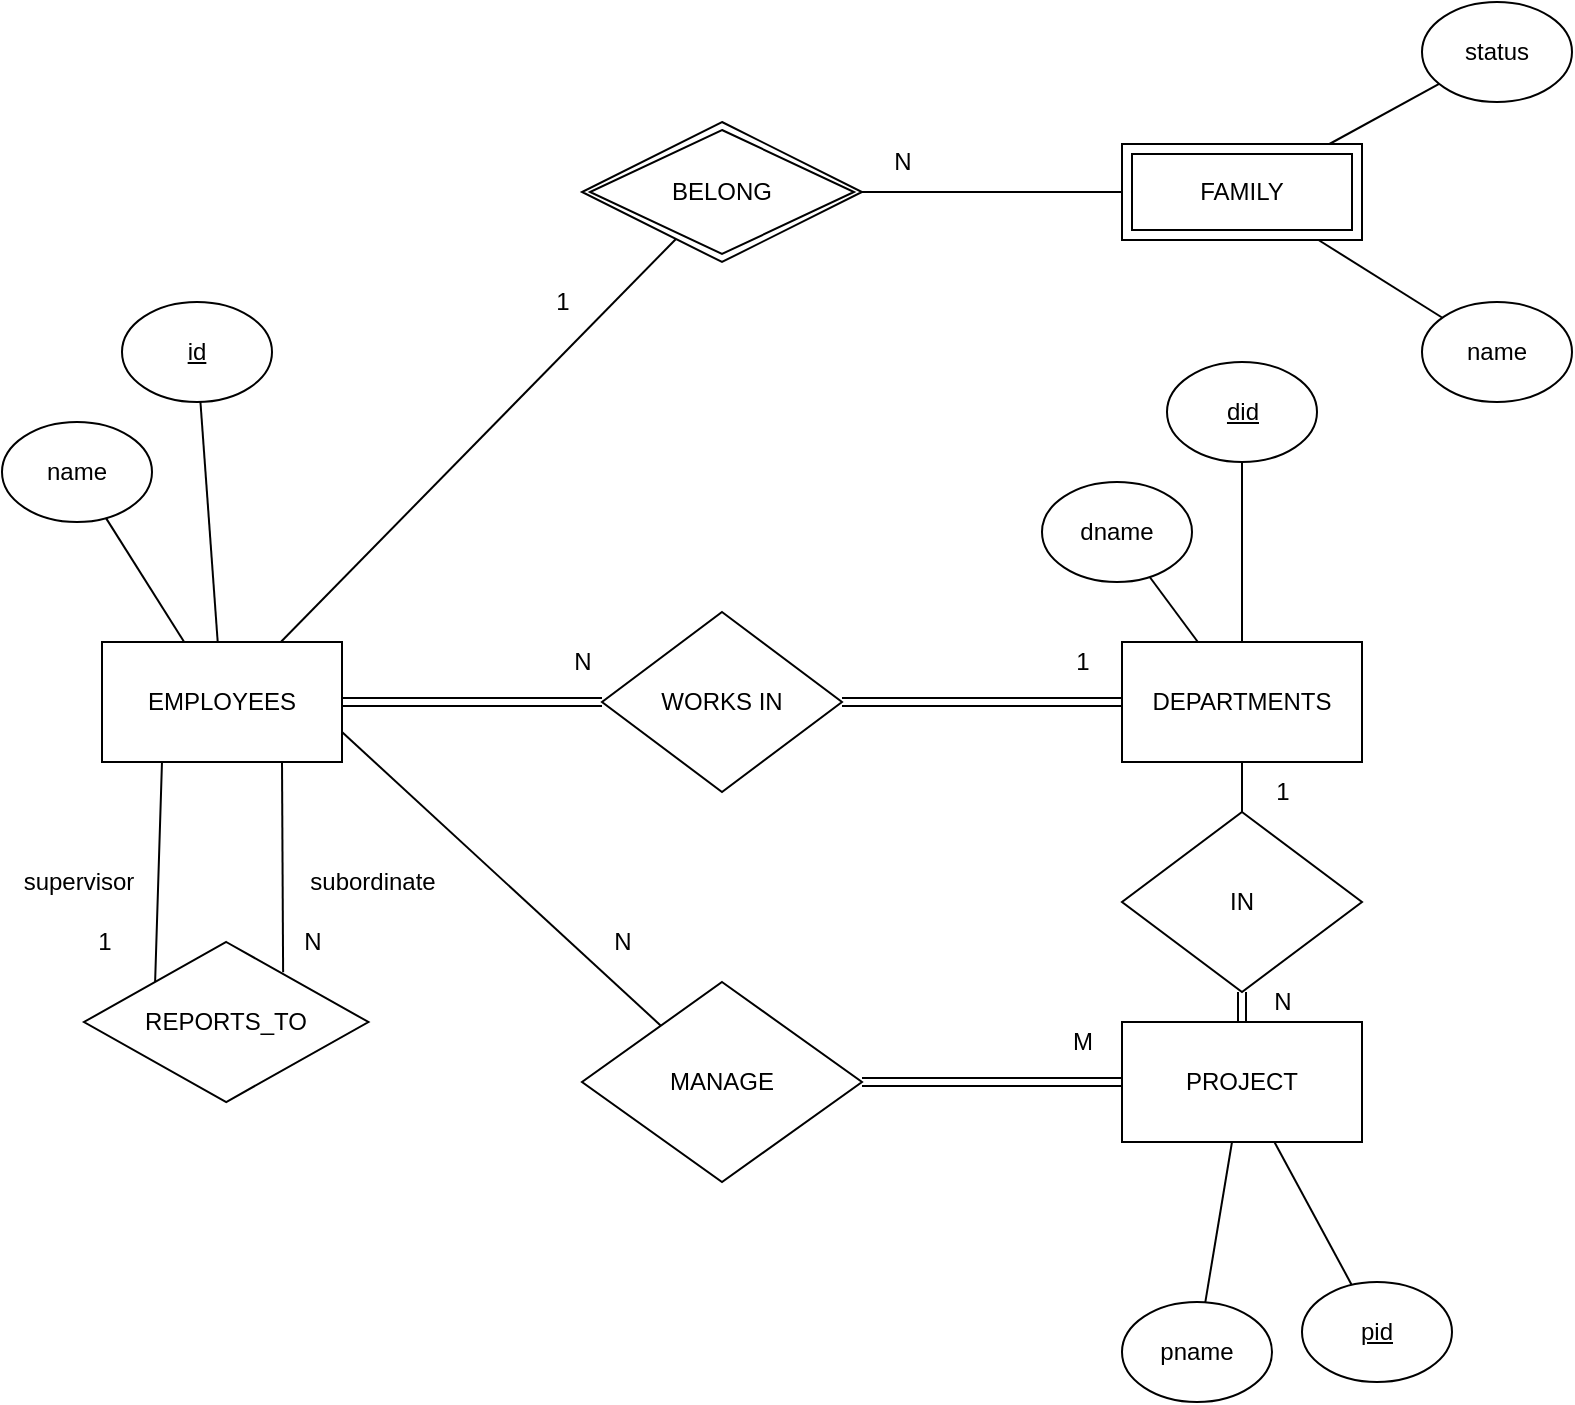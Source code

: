 <mxfile version="12.7.9"><diagram id="D1cvRSwPWZzmSehkenKs" name="Page-1"><mxGraphModel dx="854" dy="1980" grid="1" gridSize="10" guides="1" tooltips="1" connect="1" arrows="1" fold="1" page="1" pageScale="1" pageWidth="827" pageHeight="1169" math="0" shadow="0"><root><mxCell id="0"/><mxCell id="1" parent="0"/><mxCell id="FSvjes0Ddv5SVcY37OAV-5" value="" style="edgeStyle=orthogonalEdgeStyle;rounded=0;orthogonalLoop=1;jettySize=auto;html=1;endArrow=none;endFill=0;shape=link;" edge="1" parent="1" source="FSvjes0Ddv5SVcY37OAV-1" target="FSvjes0Ddv5SVcY37OAV-2"><mxGeometry relative="1" as="geometry"><mxPoint x="310" y="240" as="targetPoint"/></mxGeometry></mxCell><mxCell id="FSvjes0Ddv5SVcY37OAV-30" value="" style="edgeStyle=none;rounded=0;orthogonalLoop=1;jettySize=auto;html=1;endArrow=none;endFill=0;exitX=1;exitY=0.75;exitDx=0;exitDy=0;" edge="1" parent="1" source="FSvjes0Ddv5SVcY37OAV-1" target="FSvjes0Ddv5SVcY37OAV-26"><mxGeometry relative="1" as="geometry"><mxPoint x="170" y="350" as="targetPoint"/></mxGeometry></mxCell><mxCell id="FSvjes0Ddv5SVcY37OAV-35" value="" style="edgeStyle=none;rounded=0;orthogonalLoop=1;jettySize=auto;html=1;endArrow=none;endFill=0;entryX=0;entryY=0;entryDx=0;entryDy=0;exitX=0.25;exitY=1;exitDx=0;exitDy=0;" edge="1" parent="1" source="FSvjes0Ddv5SVcY37OAV-1" target="FSvjes0Ddv5SVcY37OAV-33"><mxGeometry relative="1" as="geometry"><mxPoint x="170" y="350" as="targetPoint"/></mxGeometry></mxCell><mxCell id="FSvjes0Ddv5SVcY37OAV-37" value="" style="edgeStyle=none;rounded=0;orthogonalLoop=1;jettySize=auto;html=1;endArrow=none;endFill=0;entryX=0.7;entryY=0.189;entryDx=0;entryDy=0;entryPerimeter=0;exitX=0.75;exitY=1;exitDx=0;exitDy=0;" edge="1" parent="1" source="FSvjes0Ddv5SVcY37OAV-1" target="FSvjes0Ddv5SVcY37OAV-33"><mxGeometry relative="1" as="geometry"><mxPoint x="190" y="280" as="sourcePoint"/><mxPoint x="170" y="350" as="targetPoint"/></mxGeometry></mxCell><mxCell id="FSvjes0Ddv5SVcY37OAV-48" value="" style="edgeStyle=none;rounded=0;orthogonalLoop=1;jettySize=auto;html=1;endArrow=none;endFill=0;" edge="1" parent="1" source="FSvjes0Ddv5SVcY37OAV-1" target="FSvjes0Ddv5SVcY37OAV-73"><mxGeometry relative="1" as="geometry"><mxPoint x="413.443" y="10.082" as="targetPoint"/></mxGeometry></mxCell><mxCell id="FSvjes0Ddv5SVcY37OAV-1" value="EMPLOYEES" style="rounded=0;whiteSpace=wrap;html=1;" vertex="1" parent="1"><mxGeometry x="110" y="210" width="120" height="60" as="geometry"/></mxCell><mxCell id="FSvjes0Ddv5SVcY37OAV-7" value="" style="edgeStyle=orthogonalEdgeStyle;rounded=0;orthogonalLoop=1;jettySize=auto;html=1;endArrow=none;endFill=0;shape=link;" edge="1" parent="1" source="FSvjes0Ddv5SVcY37OAV-2" target="FSvjes0Ddv5SVcY37OAV-3"><mxGeometry relative="1" as="geometry"><mxPoint x="560" y="240" as="targetPoint"/></mxGeometry></mxCell><mxCell id="FSvjes0Ddv5SVcY37OAV-2" value="WORKS IN" style="rhombus;whiteSpace=wrap;html=1;" vertex="1" parent="1"><mxGeometry x="360" y="195" width="120" height="90" as="geometry"/></mxCell><mxCell id="FSvjes0Ddv5SVcY37OAV-21" value="" style="edgeStyle=none;rounded=0;orthogonalLoop=1;jettySize=auto;html=1;endArrow=none;endFill=0;" edge="1" parent="1" source="FSvjes0Ddv5SVcY37OAV-3" target="FSvjes0Ddv5SVcY37OAV-17"><mxGeometry relative="1" as="geometry"><mxPoint x="680" y="350" as="targetPoint"/></mxGeometry></mxCell><mxCell id="FSvjes0Ddv5SVcY37OAV-66" value="" style="edgeStyle=none;rounded=0;orthogonalLoop=1;jettySize=auto;html=1;endArrow=none;endFill=0;" edge="1" parent="1" source="FSvjes0Ddv5SVcY37OAV-3" target="FSvjes0Ddv5SVcY37OAV-64"><mxGeometry relative="1" as="geometry"><mxPoint x="680" y="350" as="targetPoint"/></mxGeometry></mxCell><mxCell id="FSvjes0Ddv5SVcY37OAV-3" value="DEPARTMENTS" style="rounded=0;whiteSpace=wrap;html=1;" vertex="1" parent="1"><mxGeometry x="620" y="210" width="120" height="60" as="geometry"/></mxCell><mxCell id="FSvjes0Ddv5SVcY37OAV-12" value="" style="rounded=0;orthogonalLoop=1;jettySize=auto;html=1;endArrow=none;endFill=0;" edge="1" parent="1" source="FSvjes0Ddv5SVcY37OAV-8" target="FSvjes0Ddv5SVcY37OAV-1"><mxGeometry relative="1" as="geometry"><mxPoint x="95" y="325" as="targetPoint"/></mxGeometry></mxCell><mxCell id="FSvjes0Ddv5SVcY37OAV-8" value="name" style="ellipse;whiteSpace=wrap;html=1;" vertex="1" parent="1"><mxGeometry x="60" y="100" width="75" height="50" as="geometry"/></mxCell><mxCell id="FSvjes0Ddv5SVcY37OAV-14" value="" style="edgeStyle=none;rounded=0;orthogonalLoop=1;jettySize=auto;html=1;endArrow=none;endFill=0;" edge="1" parent="1" source="FSvjes0Ddv5SVcY37OAV-9" target="FSvjes0Ddv5SVcY37OAV-1"><mxGeometry relative="1" as="geometry"><mxPoint x="145" y="395" as="targetPoint"/></mxGeometry></mxCell><mxCell id="FSvjes0Ddv5SVcY37OAV-9" value="&lt;u&gt;id&lt;/u&gt;" style="ellipse;whiteSpace=wrap;html=1;" vertex="1" parent="1"><mxGeometry x="120" y="40" width="75" height="50" as="geometry"/></mxCell><mxCell id="FSvjes0Ddv5SVcY37OAV-17" value="&lt;u&gt;did&lt;/u&gt;" style="ellipse;whiteSpace=wrap;html=1;" vertex="1" parent="1"><mxGeometry x="642.5" y="70" width="75" height="50" as="geometry"/></mxCell><mxCell id="FSvjes0Ddv5SVcY37OAV-23" value="" style="edgeStyle=none;rounded=0;orthogonalLoop=1;jettySize=auto;html=1;endArrow=none;endFill=0;" edge="1" parent="1" source="FSvjes0Ddv5SVcY37OAV-18" target="FSvjes0Ddv5SVcY37OAV-3"><mxGeometry relative="1" as="geometry"><mxPoint x="807.5" y="250" as="targetPoint"/></mxGeometry></mxCell><mxCell id="FSvjes0Ddv5SVcY37OAV-18" value="dname" style="ellipse;whiteSpace=wrap;html=1;" vertex="1" parent="1"><mxGeometry x="580" y="130" width="75" height="50" as="geometry"/></mxCell><mxCell id="FSvjes0Ddv5SVcY37OAV-32" value="" style="edgeStyle=none;rounded=0;orthogonalLoop=1;jettySize=auto;html=1;endArrow=none;endFill=0;shape=link;" edge="1" parent="1" source="FSvjes0Ddv5SVcY37OAV-26" target="FSvjes0Ddv5SVcY37OAV-27"><mxGeometry relative="1" as="geometry"><mxPoint x="570" y="470" as="targetPoint"/></mxGeometry></mxCell><mxCell id="FSvjes0Ddv5SVcY37OAV-26" value="MANAGE" style="rhombus;whiteSpace=wrap;html=1;" vertex="1" parent="1"><mxGeometry x="350" y="380" width="140" height="100" as="geometry"/></mxCell><mxCell id="FSvjes0Ddv5SVcY37OAV-57" value="" style="edgeStyle=none;rounded=0;orthogonalLoop=1;jettySize=auto;html=1;endArrow=none;endFill=0;" edge="1" parent="1" source="FSvjes0Ddv5SVcY37OAV-27" target="FSvjes0Ddv5SVcY37OAV-56"><mxGeometry relative="1" as="geometry"/></mxCell><mxCell id="FSvjes0Ddv5SVcY37OAV-27" value="PROJECT" style="rounded=0;whiteSpace=wrap;html=1;" vertex="1" parent="1"><mxGeometry x="620" y="400" width="120" height="60" as="geometry"/></mxCell><mxCell id="FSvjes0Ddv5SVcY37OAV-33" value="REPORTS_TO" style="rhombus;whiteSpace=wrap;html=1;" vertex="1" parent="1"><mxGeometry x="101" y="360" width="142.22" height="80" as="geometry"/></mxCell><mxCell id="FSvjes0Ddv5SVcY37OAV-38" value="supervisor" style="text;html=1;align=center;verticalAlign=middle;resizable=0;points=[];autosize=1;" vertex="1" parent="1"><mxGeometry x="62.5" y="320" width="70" height="20" as="geometry"/></mxCell><mxCell id="FSvjes0Ddv5SVcY37OAV-41" value="subordinate" style="text;html=1;align=center;verticalAlign=middle;resizable=0;points=[];autosize=1;" vertex="1" parent="1"><mxGeometry x="205" y="320" width="80" height="20" as="geometry"/></mxCell><mxCell id="FSvjes0Ddv5SVcY37OAV-52" value="status" style="ellipse;whiteSpace=wrap;html=1;" vertex="1" parent="1"><mxGeometry x="770" y="-110" width="75" height="50" as="geometry"/></mxCell><mxCell id="FSvjes0Ddv5SVcY37OAV-53" value="name" style="ellipse;whiteSpace=wrap;html=1;" vertex="1" parent="1"><mxGeometry x="770" y="40" width="75" height="50" as="geometry"/></mxCell><mxCell id="FSvjes0Ddv5SVcY37OAV-59" value="" style="edgeStyle=none;rounded=0;orthogonalLoop=1;jettySize=auto;html=1;endArrow=none;endFill=0;" edge="1" parent="1" source="FSvjes0Ddv5SVcY37OAV-55" target="FSvjes0Ddv5SVcY37OAV-27"><mxGeometry relative="1" as="geometry"><mxPoint x="747.5" y="450" as="targetPoint"/></mxGeometry></mxCell><mxCell id="FSvjes0Ddv5SVcY37OAV-55" value="&lt;u&gt;pid&lt;/u&gt;" style="ellipse;whiteSpace=wrap;html=1;" vertex="1" parent="1"><mxGeometry x="710" y="530" width="75" height="50" as="geometry"/></mxCell><mxCell id="FSvjes0Ddv5SVcY37OAV-56" value="pname" style="ellipse;whiteSpace=wrap;html=1;" vertex="1" parent="1"><mxGeometry x="620" y="540" width="75" height="50" as="geometry"/></mxCell><mxCell id="FSvjes0Ddv5SVcY37OAV-60" value="N" style="text;html=1;align=center;verticalAlign=middle;resizable=0;points=[];autosize=1;" vertex="1" parent="1"><mxGeometry x="340" y="210" width="20" height="20" as="geometry"/></mxCell><mxCell id="FSvjes0Ddv5SVcY37OAV-61" value="1" style="text;html=1;align=center;verticalAlign=middle;resizable=0;points=[];autosize=1;" vertex="1" parent="1"><mxGeometry x="590" y="210" width="20" height="20" as="geometry"/></mxCell><mxCell id="FSvjes0Ddv5SVcY37OAV-62" value="N" style="text;html=1;align=center;verticalAlign=middle;resizable=0;points=[];autosize=1;" vertex="1" parent="1"><mxGeometry x="360" y="350" width="20" height="20" as="geometry"/></mxCell><mxCell id="FSvjes0Ddv5SVcY37OAV-63" value="M" style="text;html=1;align=center;verticalAlign=middle;resizable=0;points=[];autosize=1;" vertex="1" parent="1"><mxGeometry x="585" y="400" width="30" height="20" as="geometry"/></mxCell><mxCell id="FSvjes0Ddv5SVcY37OAV-68" value="" style="edgeStyle=none;rounded=0;orthogonalLoop=1;jettySize=auto;html=1;endArrow=none;endFill=0;shape=link;" edge="1" parent="1" source="FSvjes0Ddv5SVcY37OAV-64" target="FSvjes0Ddv5SVcY37OAV-27"><mxGeometry relative="1" as="geometry"><mxPoint x="845" y="470" as="targetPoint"/></mxGeometry></mxCell><mxCell id="FSvjes0Ddv5SVcY37OAV-64" value="IN" style="rhombus;whiteSpace=wrap;html=1;" vertex="1" parent="1"><mxGeometry x="620" y="295" width="120" height="90" as="geometry"/></mxCell><mxCell id="FSvjes0Ddv5SVcY37OAV-69" value="1" style="text;html=1;align=center;verticalAlign=middle;resizable=0;points=[];autosize=1;" vertex="1" parent="1"><mxGeometry x="690" y="275" width="20" height="20" as="geometry"/></mxCell><mxCell id="FSvjes0Ddv5SVcY37OAV-70" value="N" style="text;html=1;align=center;verticalAlign=middle;resizable=0;points=[];autosize=1;" vertex="1" parent="1"><mxGeometry x="690" y="380" width="20" height="20" as="geometry"/></mxCell><mxCell id="FSvjes0Ddv5SVcY37OAV-79" value="" style="edgeStyle=none;rounded=0;orthogonalLoop=1;jettySize=auto;html=1;endArrow=none;endFill=0;entryX=0;entryY=0.5;entryDx=0;entryDy=0;" edge="1" parent="1" source="FSvjes0Ddv5SVcY37OAV-73" target="FSvjes0Ddv5SVcY37OAV-77"><mxGeometry relative="1" as="geometry"><mxPoint x="570" y="-15" as="targetPoint"/></mxGeometry></mxCell><mxCell id="FSvjes0Ddv5SVcY37OAV-73" value="BELONG" style="shape=rhombus;double=1;perimeter=rhombusPerimeter;whiteSpace=wrap;html=1;align=center;" vertex="1" parent="1"><mxGeometry x="350" y="-50" width="140" height="70" as="geometry"/></mxCell><mxCell id="FSvjes0Ddv5SVcY37OAV-83" value="" style="edgeStyle=none;rounded=0;orthogonalLoop=1;jettySize=auto;html=1;endArrow=none;endFill=0;" edge="1" parent="1" source="FSvjes0Ddv5SVcY37OAV-77" target="FSvjes0Ddv5SVcY37OAV-52"><mxGeometry relative="1" as="geometry"><mxPoint x="680" y="-119" as="targetPoint"/></mxGeometry></mxCell><mxCell id="FSvjes0Ddv5SVcY37OAV-84" value="" style="edgeStyle=none;rounded=0;orthogonalLoop=1;jettySize=auto;html=1;endArrow=none;endFill=0;" edge="1" parent="1" source="FSvjes0Ddv5SVcY37OAV-77" target="FSvjes0Ddv5SVcY37OAV-53"><mxGeometry relative="1" as="geometry"/></mxCell><mxCell id="FSvjes0Ddv5SVcY37OAV-77" value="FAMILY" style="shape=ext;margin=3;double=1;whiteSpace=wrap;html=1;align=center;" vertex="1" parent="1"><mxGeometry x="620" y="-39" width="120" height="48" as="geometry"/></mxCell><mxCell id="FSvjes0Ddv5SVcY37OAV-80" value="N" style="text;html=1;align=center;verticalAlign=middle;resizable=0;points=[];autosize=1;" vertex="1" parent="1"><mxGeometry x="500" y="-40" width="20" height="20" as="geometry"/></mxCell><mxCell id="FSvjes0Ddv5SVcY37OAV-81" value="1" style="text;html=1;align=center;verticalAlign=middle;resizable=0;points=[];autosize=1;" vertex="1" parent="1"><mxGeometry x="330" y="30" width="20" height="20" as="geometry"/></mxCell><mxCell id="FSvjes0Ddv5SVcY37OAV-85" value="N" style="text;html=1;align=center;verticalAlign=middle;resizable=0;points=[];autosize=1;" vertex="1" parent="1"><mxGeometry x="205" y="350" width="20" height="20" as="geometry"/></mxCell><mxCell id="FSvjes0Ddv5SVcY37OAV-86" value="1" style="text;html=1;align=center;verticalAlign=middle;resizable=0;points=[];autosize=1;" vertex="1" parent="1"><mxGeometry x="101" y="350" width="20" height="20" as="geometry"/></mxCell></root></mxGraphModel></diagram></mxfile>